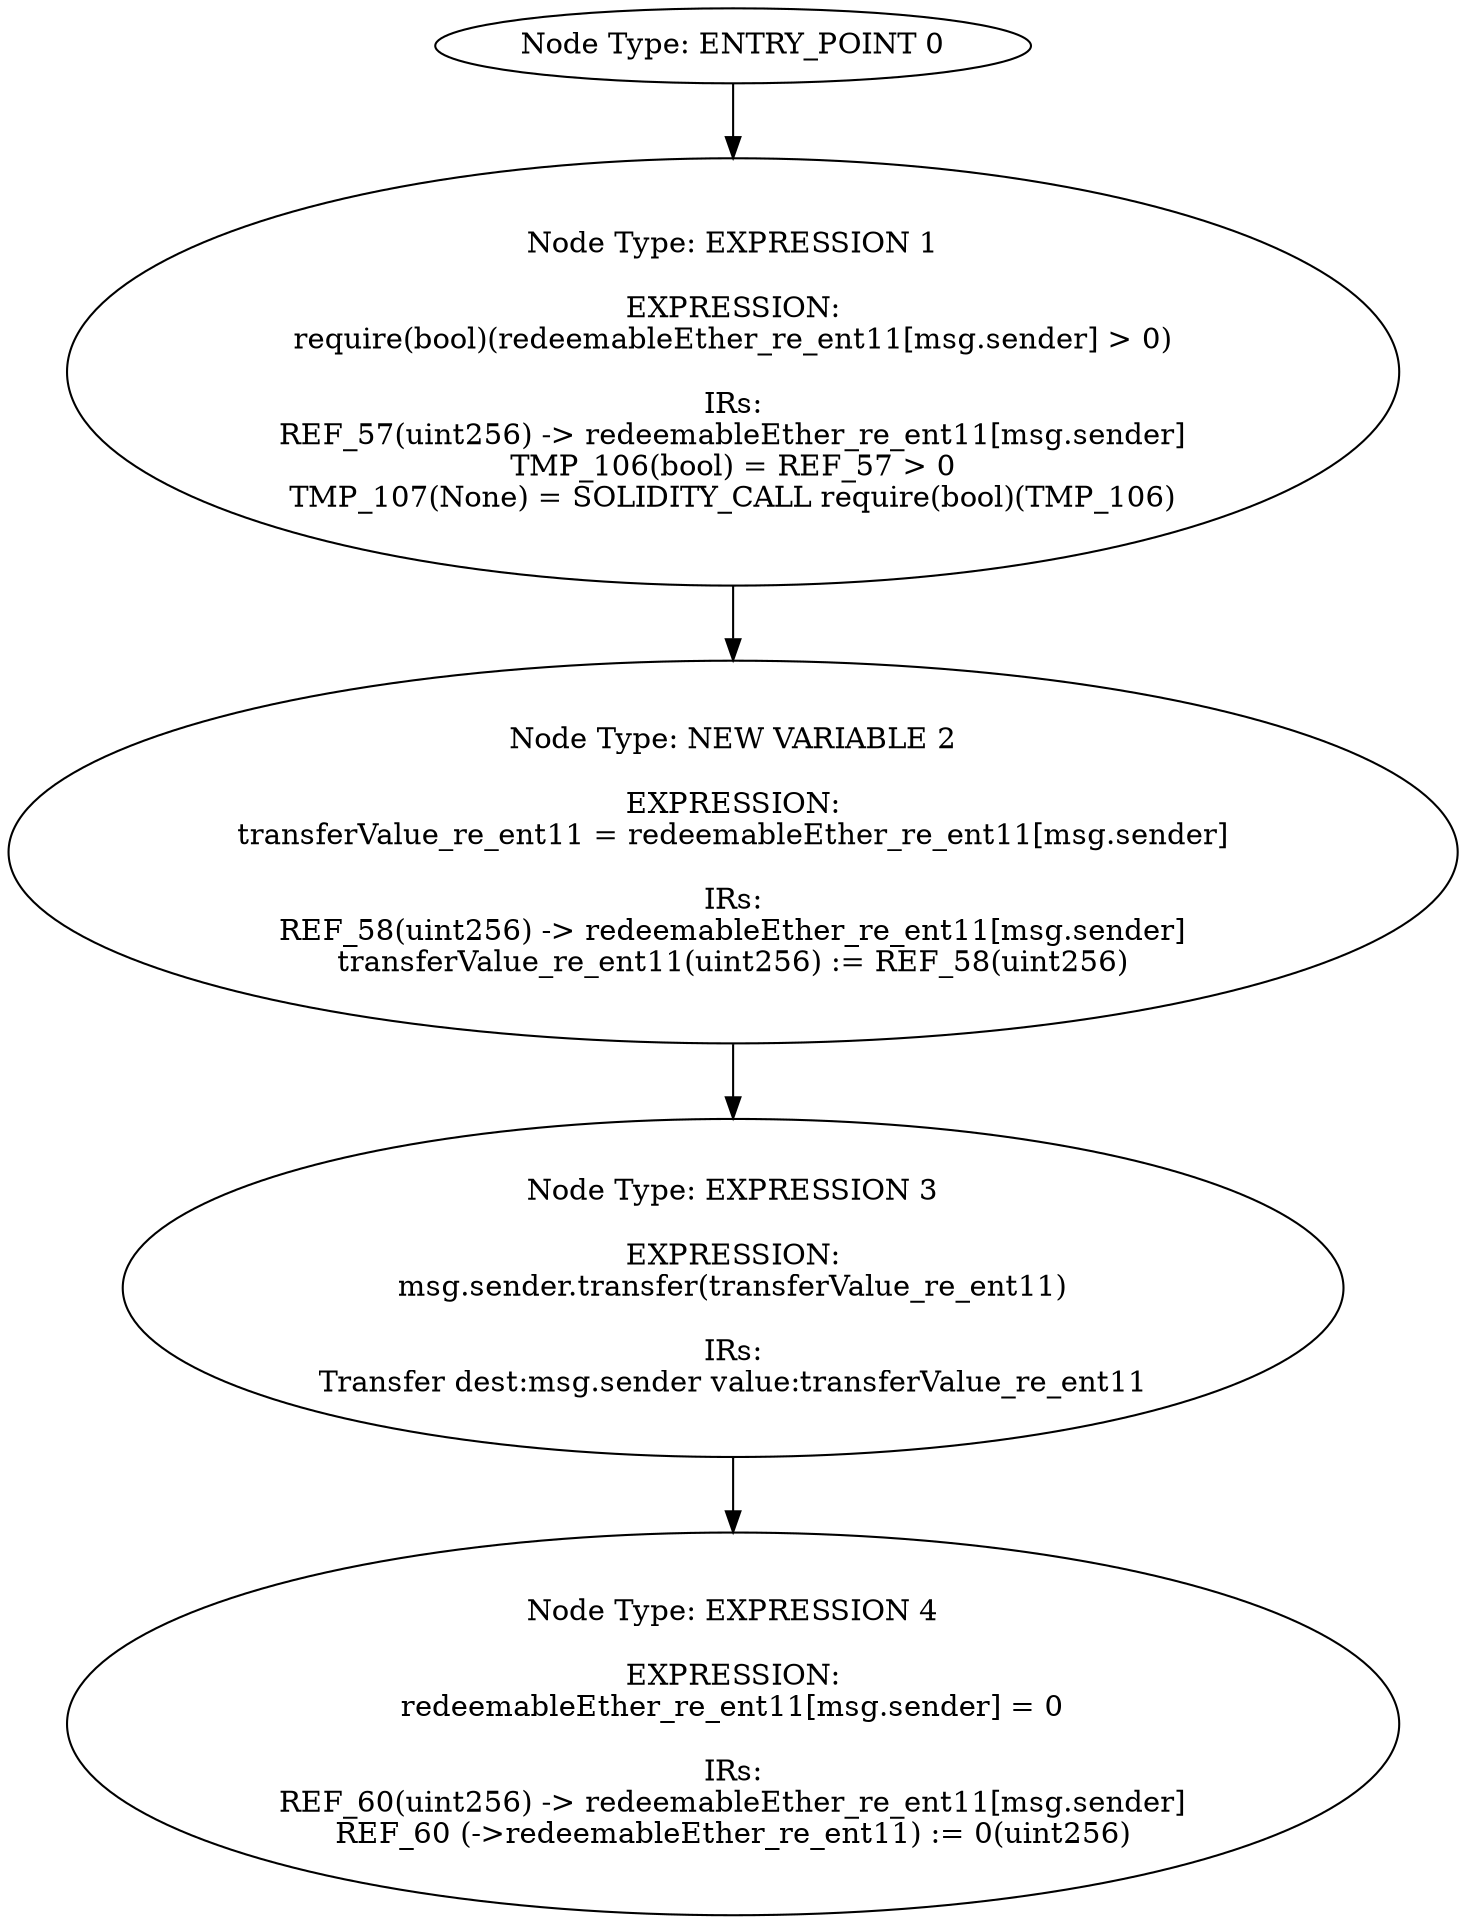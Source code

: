 digraph{
0[label="Node Type: ENTRY_POINT 0
"];
0->1;
1[label="Node Type: EXPRESSION 1

EXPRESSION:
require(bool)(redeemableEther_re_ent11[msg.sender] > 0)

IRs:
REF_57(uint256) -> redeemableEther_re_ent11[msg.sender]
TMP_106(bool) = REF_57 > 0
TMP_107(None) = SOLIDITY_CALL require(bool)(TMP_106)"];
1->2;
2[label="Node Type: NEW VARIABLE 2

EXPRESSION:
transferValue_re_ent11 = redeemableEther_re_ent11[msg.sender]

IRs:
REF_58(uint256) -> redeemableEther_re_ent11[msg.sender]
transferValue_re_ent11(uint256) := REF_58(uint256)"];
2->3;
3[label="Node Type: EXPRESSION 3

EXPRESSION:
msg.sender.transfer(transferValue_re_ent11)

IRs:
Transfer dest:msg.sender value:transferValue_re_ent11"];
3->4;
4[label="Node Type: EXPRESSION 4

EXPRESSION:
redeemableEther_re_ent11[msg.sender] = 0

IRs:
REF_60(uint256) -> redeemableEther_re_ent11[msg.sender]
REF_60 (->redeemableEther_re_ent11) := 0(uint256)"];
}
